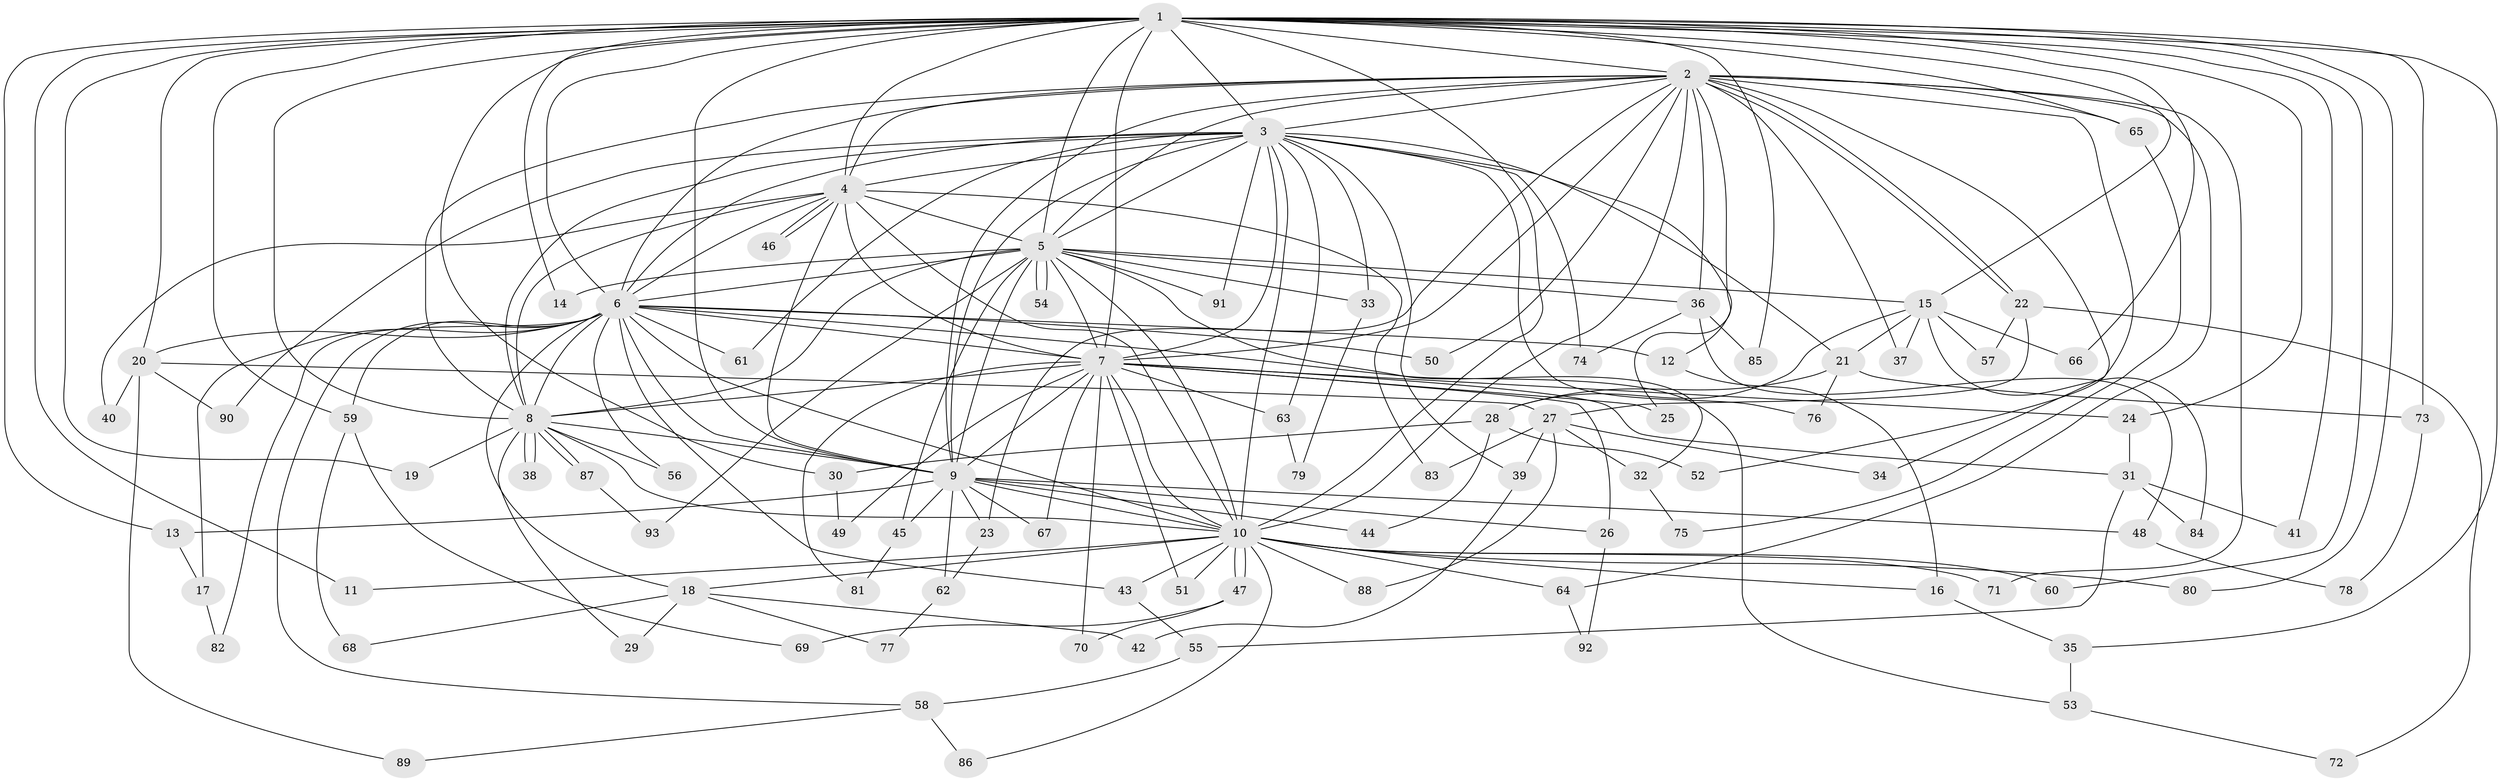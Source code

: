 // Generated by graph-tools (version 1.1) at 2025/01/03/09/25 03:01:14]
// undirected, 93 vertices, 211 edges
graph export_dot {
graph [start="1"]
  node [color=gray90,style=filled];
  1;
  2;
  3;
  4;
  5;
  6;
  7;
  8;
  9;
  10;
  11;
  12;
  13;
  14;
  15;
  16;
  17;
  18;
  19;
  20;
  21;
  22;
  23;
  24;
  25;
  26;
  27;
  28;
  29;
  30;
  31;
  32;
  33;
  34;
  35;
  36;
  37;
  38;
  39;
  40;
  41;
  42;
  43;
  44;
  45;
  46;
  47;
  48;
  49;
  50;
  51;
  52;
  53;
  54;
  55;
  56;
  57;
  58;
  59;
  60;
  61;
  62;
  63;
  64;
  65;
  66;
  67;
  68;
  69;
  70;
  71;
  72;
  73;
  74;
  75;
  76;
  77;
  78;
  79;
  80;
  81;
  82;
  83;
  84;
  85;
  86;
  87;
  88;
  89;
  90;
  91;
  92;
  93;
  1 -- 2;
  1 -- 3;
  1 -- 4;
  1 -- 5;
  1 -- 6;
  1 -- 7;
  1 -- 8;
  1 -- 9;
  1 -- 10;
  1 -- 11;
  1 -- 13;
  1 -- 14;
  1 -- 15;
  1 -- 19;
  1 -- 20;
  1 -- 24;
  1 -- 30;
  1 -- 35;
  1 -- 41;
  1 -- 59;
  1 -- 60;
  1 -- 65;
  1 -- 66;
  1 -- 73;
  1 -- 80;
  1 -- 85;
  2 -- 3;
  2 -- 4;
  2 -- 5;
  2 -- 6;
  2 -- 7;
  2 -- 8;
  2 -- 9;
  2 -- 10;
  2 -- 22;
  2 -- 22;
  2 -- 23;
  2 -- 25;
  2 -- 34;
  2 -- 36;
  2 -- 37;
  2 -- 50;
  2 -- 52;
  2 -- 64;
  2 -- 65;
  2 -- 71;
  3 -- 4;
  3 -- 5;
  3 -- 6;
  3 -- 7;
  3 -- 8;
  3 -- 9;
  3 -- 10;
  3 -- 12;
  3 -- 21;
  3 -- 33;
  3 -- 39;
  3 -- 61;
  3 -- 63;
  3 -- 74;
  3 -- 76;
  3 -- 90;
  3 -- 91;
  4 -- 5;
  4 -- 6;
  4 -- 7;
  4 -- 8;
  4 -- 9;
  4 -- 10;
  4 -- 40;
  4 -- 46;
  4 -- 46;
  4 -- 83;
  5 -- 6;
  5 -- 7;
  5 -- 8;
  5 -- 9;
  5 -- 10;
  5 -- 14;
  5 -- 15;
  5 -- 32;
  5 -- 33;
  5 -- 36;
  5 -- 45;
  5 -- 54;
  5 -- 54;
  5 -- 91;
  5 -- 93;
  6 -- 7;
  6 -- 8;
  6 -- 9;
  6 -- 10;
  6 -- 12;
  6 -- 17;
  6 -- 18;
  6 -- 20;
  6 -- 43;
  6 -- 50;
  6 -- 53;
  6 -- 56;
  6 -- 58;
  6 -- 59;
  6 -- 61;
  6 -- 82;
  7 -- 8;
  7 -- 9;
  7 -- 10;
  7 -- 24;
  7 -- 25;
  7 -- 26;
  7 -- 31;
  7 -- 49;
  7 -- 51;
  7 -- 63;
  7 -- 67;
  7 -- 70;
  7 -- 81;
  8 -- 9;
  8 -- 10;
  8 -- 19;
  8 -- 29;
  8 -- 38;
  8 -- 38;
  8 -- 56;
  8 -- 87;
  8 -- 87;
  9 -- 10;
  9 -- 13;
  9 -- 23;
  9 -- 26;
  9 -- 44;
  9 -- 45;
  9 -- 48;
  9 -- 62;
  9 -- 67;
  10 -- 11;
  10 -- 16;
  10 -- 18;
  10 -- 43;
  10 -- 47;
  10 -- 47;
  10 -- 51;
  10 -- 60;
  10 -- 64;
  10 -- 71;
  10 -- 80;
  10 -- 86;
  10 -- 88;
  12 -- 16;
  13 -- 17;
  15 -- 21;
  15 -- 28;
  15 -- 37;
  15 -- 57;
  15 -- 66;
  15 -- 84;
  16 -- 35;
  17 -- 82;
  18 -- 29;
  18 -- 42;
  18 -- 68;
  18 -- 77;
  20 -- 27;
  20 -- 40;
  20 -- 89;
  20 -- 90;
  21 -- 28;
  21 -- 73;
  21 -- 76;
  22 -- 27;
  22 -- 57;
  22 -- 72;
  23 -- 62;
  24 -- 31;
  26 -- 92;
  27 -- 32;
  27 -- 34;
  27 -- 39;
  27 -- 83;
  27 -- 88;
  28 -- 30;
  28 -- 44;
  28 -- 52;
  30 -- 49;
  31 -- 41;
  31 -- 55;
  31 -- 84;
  32 -- 75;
  33 -- 79;
  35 -- 53;
  36 -- 48;
  36 -- 74;
  36 -- 85;
  39 -- 42;
  43 -- 55;
  45 -- 81;
  47 -- 69;
  47 -- 70;
  48 -- 78;
  53 -- 72;
  55 -- 58;
  58 -- 86;
  58 -- 89;
  59 -- 68;
  59 -- 69;
  62 -- 77;
  63 -- 79;
  64 -- 92;
  65 -- 75;
  73 -- 78;
  87 -- 93;
}
